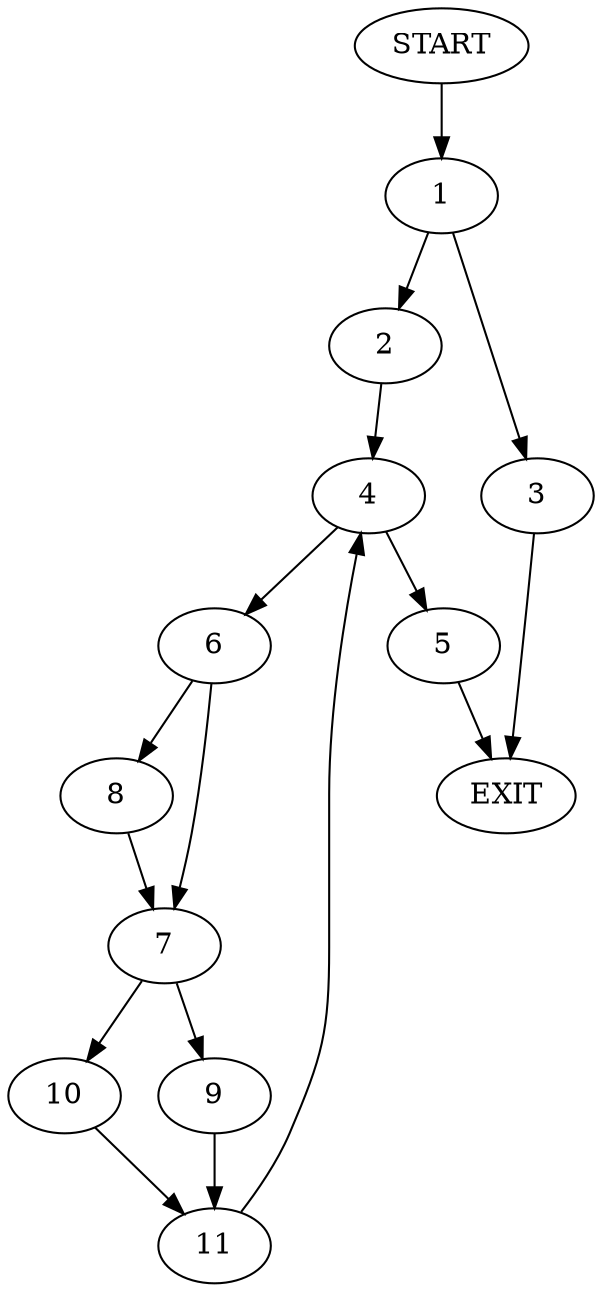 digraph {
0 [label="START"]
12 [label="EXIT"]
0 -> 1
1 -> 2
1 -> 3
2 -> 4
3 -> 12
4 -> 5
4 -> 6
5 -> 12
6 -> 7
6 -> 8
7 -> 9
7 -> 10
8 -> 7
9 -> 11
10 -> 11
11 -> 4
}
